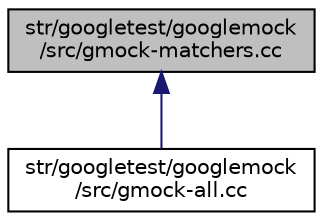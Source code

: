 digraph "str/googletest/googlemock/src/gmock-matchers.cc"
{
  edge [fontname="Helvetica",fontsize="10",labelfontname="Helvetica",labelfontsize="10"];
  node [fontname="Helvetica",fontsize="10",shape=record];
  Node57 [label="str/googletest/googlemock\l/src/gmock-matchers.cc",height=0.2,width=0.4,color="black", fillcolor="grey75", style="filled", fontcolor="black"];
  Node57 -> Node58 [dir="back",color="midnightblue",fontsize="10",style="solid",fontname="Helvetica"];
  Node58 [label="str/googletest/googlemock\l/src/gmock-all.cc",height=0.2,width=0.4,color="black", fillcolor="white", style="filled",URL="$d5/d34/gmock-all_8cc.html"];
}
